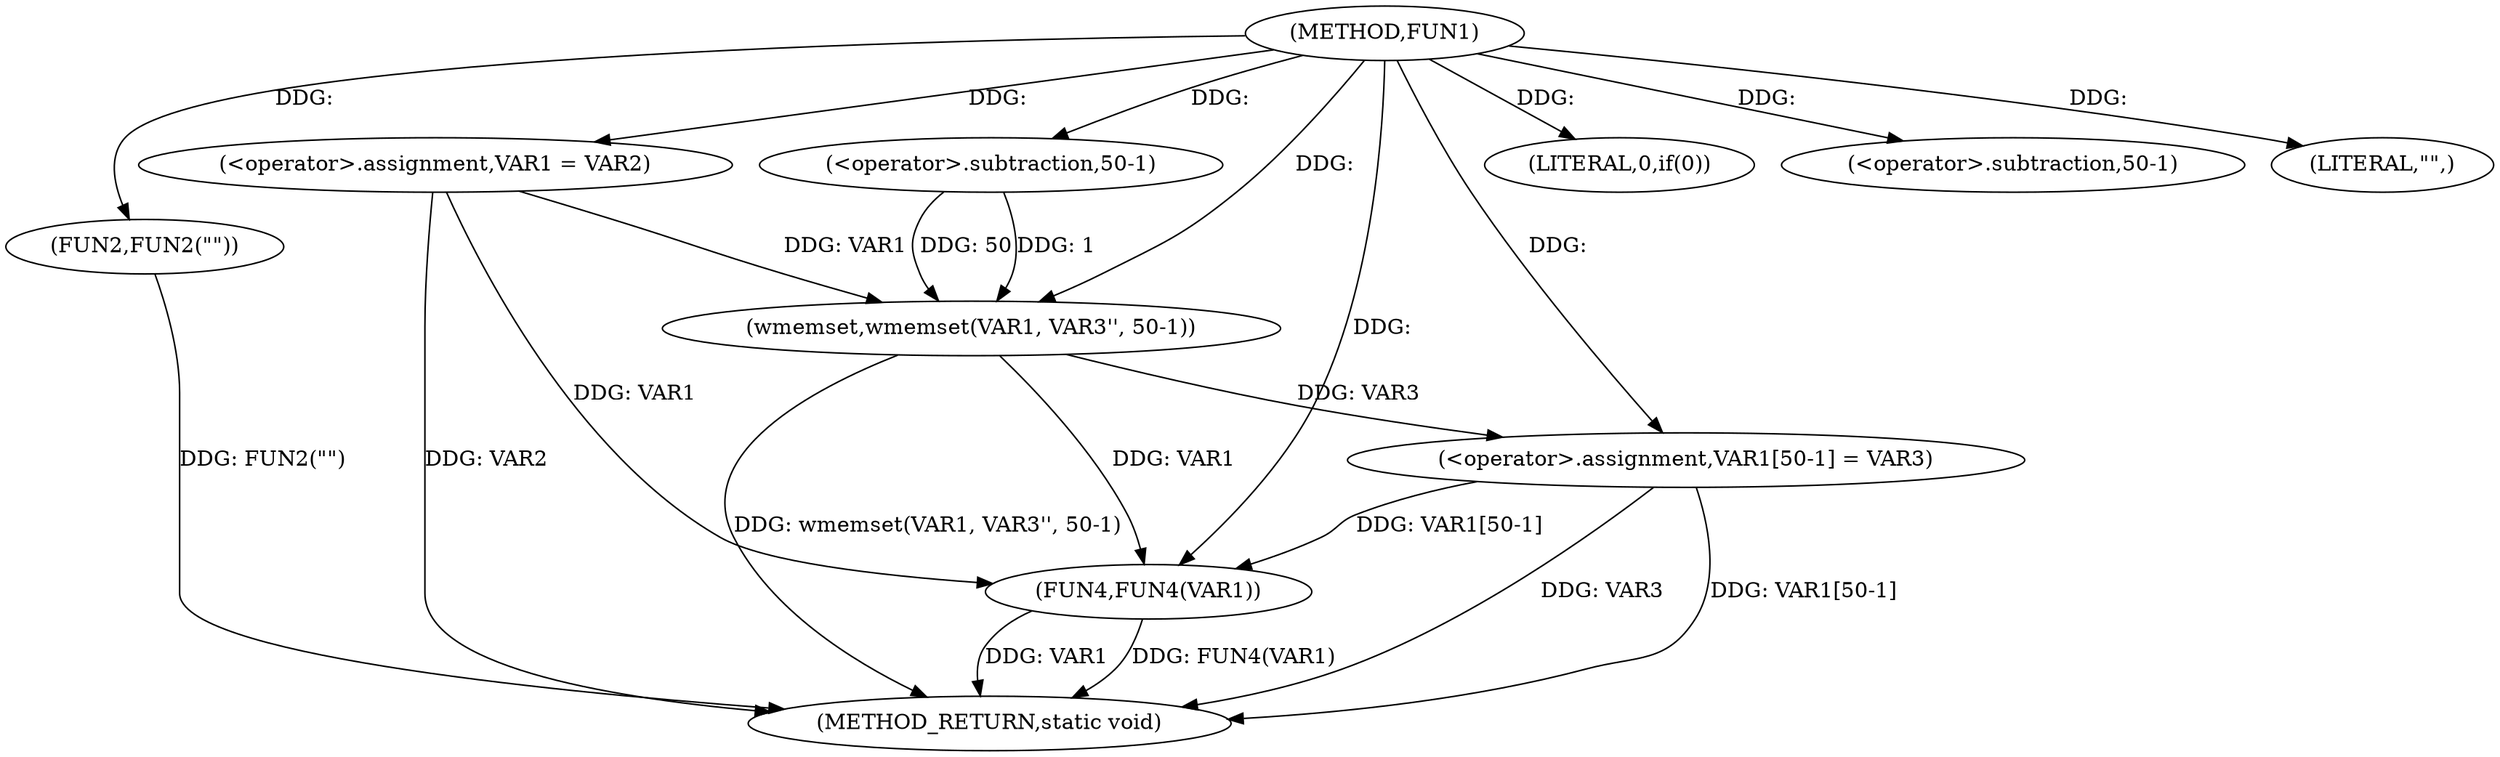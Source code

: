 digraph FUN1 {  
"1000100" [label = "(METHOD,FUN1)" ]
"1000131" [label = "(METHOD_RETURN,static void)" ]
"1000104" [label = "(<operator>.assignment,VAR1 = VAR2)" ]
"1000108" [label = "(LITERAL,0,if(0))" ]
"1000110" [label = "(FUN2,FUN2(\"\"))" ]
"1000114" [label = "(wmemset,wmemset(VAR1, VAR3'', 50-1))" ]
"1000117" [label = "(<operator>.subtraction,50-1)" ]
"1000120" [label = "(<operator>.assignment,VAR1[50-1] = VAR3)" ]
"1000123" [label = "(<operator>.subtraction,50-1)" ]
"1000128" [label = "(LITERAL,\"\",)" ]
"1000129" [label = "(FUN4,FUN4(VAR1))" ]
  "1000114" -> "1000131"  [ label = "DDG: wmemset(VAR1, VAR3'', 50-1)"] 
  "1000129" -> "1000131"  [ label = "DDG: FUN4(VAR1)"] 
  "1000120" -> "1000131"  [ label = "DDG: VAR1[50-1]"] 
  "1000104" -> "1000131"  [ label = "DDG: VAR2"] 
  "1000129" -> "1000131"  [ label = "DDG: VAR1"] 
  "1000120" -> "1000131"  [ label = "DDG: VAR3"] 
  "1000110" -> "1000131"  [ label = "DDG: FUN2(\"\")"] 
  "1000100" -> "1000104"  [ label = "DDG: "] 
  "1000100" -> "1000108"  [ label = "DDG: "] 
  "1000100" -> "1000110"  [ label = "DDG: "] 
  "1000104" -> "1000114"  [ label = "DDG: VAR1"] 
  "1000100" -> "1000114"  [ label = "DDG: "] 
  "1000117" -> "1000114"  [ label = "DDG: 50"] 
  "1000117" -> "1000114"  [ label = "DDG: 1"] 
  "1000100" -> "1000117"  [ label = "DDG: "] 
  "1000114" -> "1000120"  [ label = "DDG: VAR3"] 
  "1000100" -> "1000120"  [ label = "DDG: "] 
  "1000100" -> "1000123"  [ label = "DDG: "] 
  "1000100" -> "1000128"  [ label = "DDG: "] 
  "1000104" -> "1000129"  [ label = "DDG: VAR1"] 
  "1000114" -> "1000129"  [ label = "DDG: VAR1"] 
  "1000120" -> "1000129"  [ label = "DDG: VAR1[50-1]"] 
  "1000100" -> "1000129"  [ label = "DDG: "] 
}
